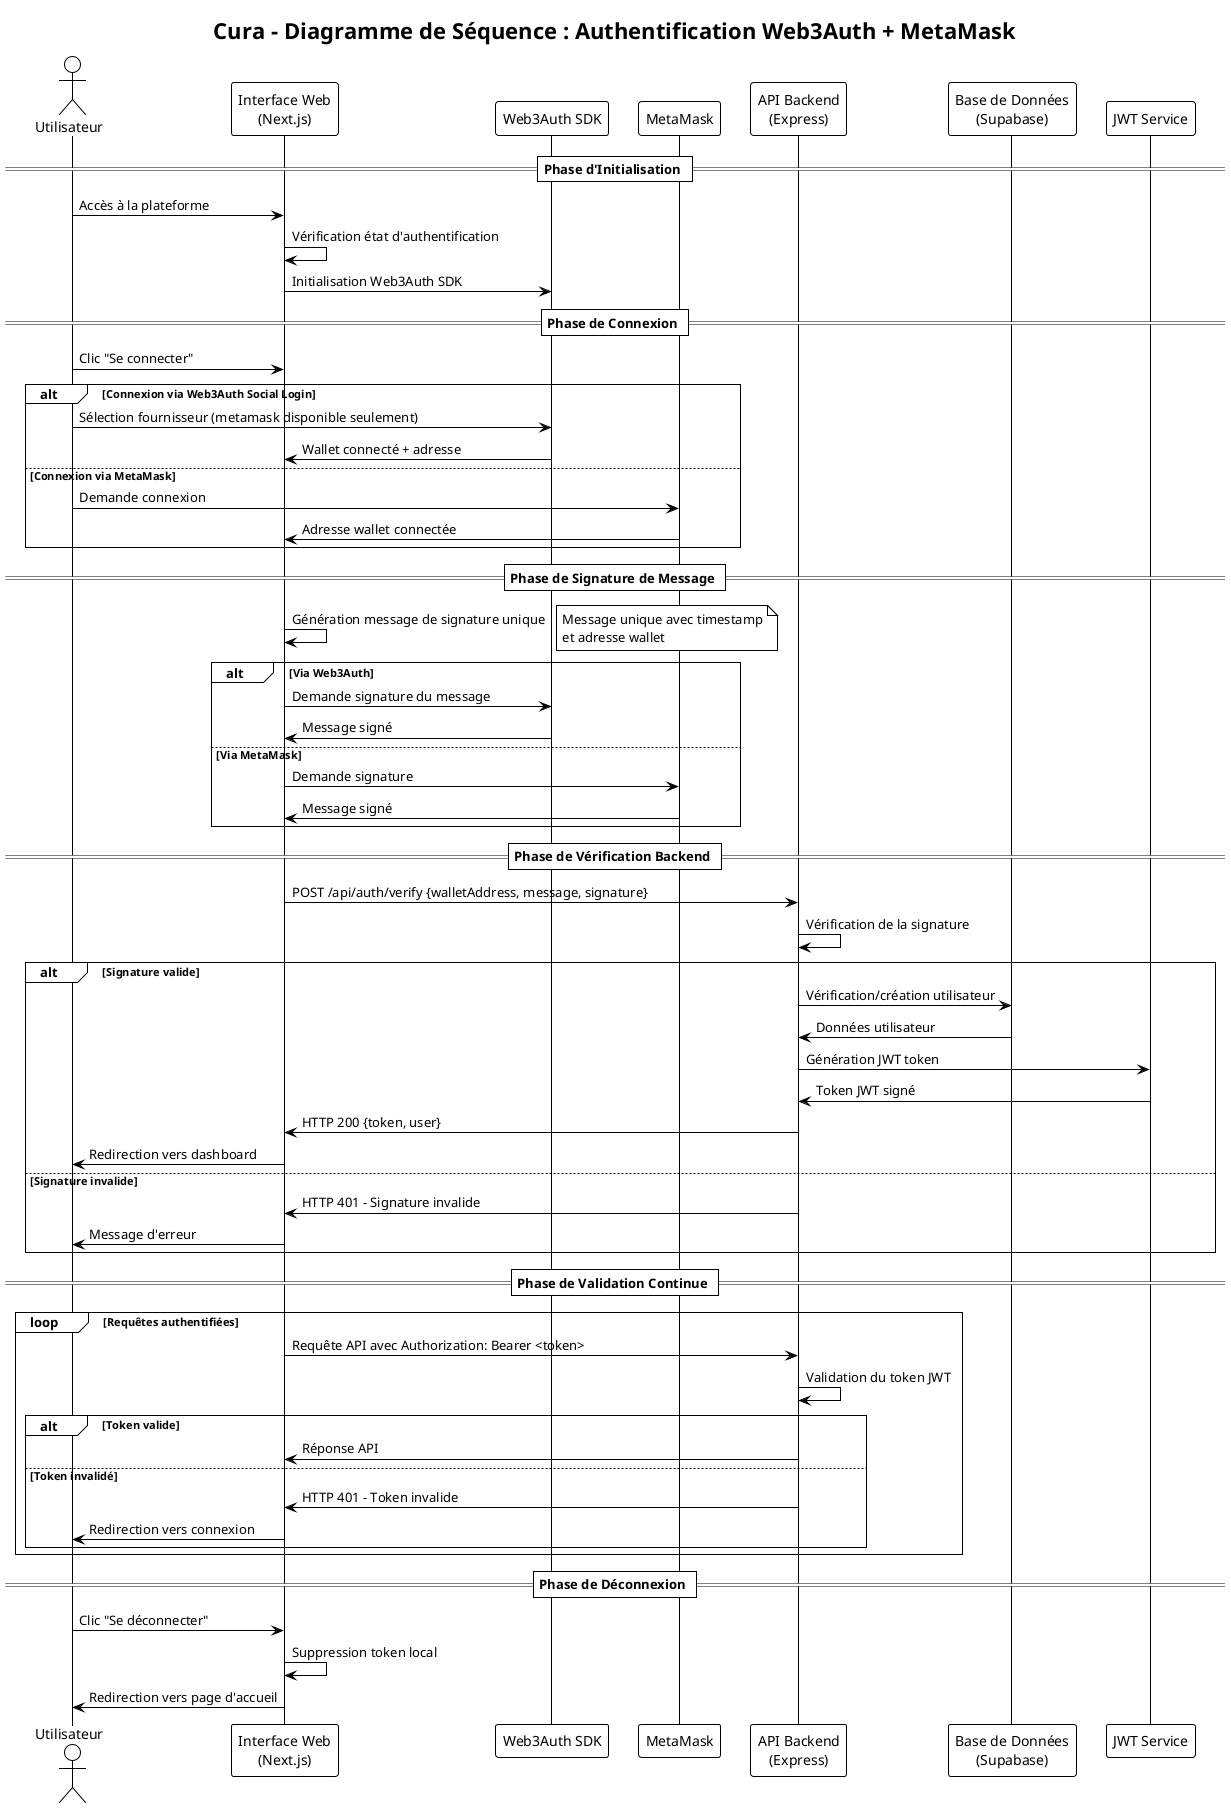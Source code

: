 @startuml Authentication_Sequence
!theme plain

title Cura - Diagramme de Séquence : Authentification Web3Auth + MetaMask

actor "Utilisateur" as User
participant "Interface Web\n(Next.js)" as Frontend
participant "Web3Auth SDK" as Web3Auth
participant "MetaMask" as MetaMask
participant "API Backend\n(Express)" as Backend
participant "Base de Données\n(Supabase)" as Database
participant "JWT Service" as JWTService

== Phase d'Initialisation ==
User -> Frontend : Accès à la plateforme
Frontend -> Frontend : Vérification état d'authentification
Frontend -> Web3Auth : Initialisation Web3Auth SDK

== Phase de Connexion ==
User -> Frontend : Clic "Se connecter"

alt Connexion via Web3Auth Social Login
    User -> Web3Auth : Sélection fournisseur (metamask disponible seulement)
    Web3Auth -> Frontend : Wallet connecté + adresse
else Connexion via MetaMask
    User -> MetaMask : Demande connexion
    MetaMask -> Frontend : Adresse wallet connectée
end

== Phase de Signature de Message ==
Frontend -> Frontend : Génération message de signature unique
note right
Message unique avec timestamp
et adresse wallet
end note

alt Via Web3Auth
    Frontend -> Web3Auth : Demande signature du message
    Web3Auth -> Frontend : Message signé
else Via MetaMask
    Frontend -> MetaMask : Demande signature
    MetaMask -> Frontend : Message signé
end

== Phase de Vérification Backend ==
Frontend -> Backend : POST /api/auth/verify {walletAddress, message, signature}
Backend -> Backend : Vérification de la signature

alt Signature valide
    Backend -> Database : Vérification/création utilisateur
    Database -> Backend : Données utilisateur
    Backend -> JWTService : Génération JWT token
    JWTService -> Backend : Token JWT signé
    Backend -> Frontend : HTTP 200 {token, user}
    Frontend -> User : Redirection vers dashboard
else Signature invalide
    Backend -> Frontend : HTTP 401 - Signature invalide
    Frontend -> User : Message d'erreur
end

== Phase de Validation Continue ==
loop Requêtes authentifiées
    Frontend -> Backend : Requête API avec Authorization: Bearer <token>
    Backend -> Backend : Validation du token JWT
    alt Token valide
        Backend -> Frontend : Réponse API
    else Token invalidé
        Backend -> Frontend : HTTP 401 - Token invalide
        Frontend -> User : Redirection vers connexion
    end
end

== Phase de Déconnexion ==
User -> Frontend : Clic "Se déconnecter"
Frontend -> Frontend : Suppression token local
Frontend -> User : Redirection vers page d'accueil

@enduml